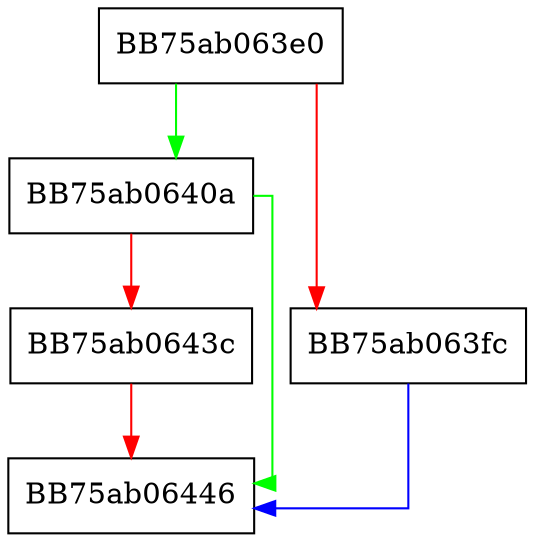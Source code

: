 digraph GetMachineGuid {
  node [shape="box"];
  graph [splines=ortho];
  BB75ab063e0 -> BB75ab0640a [color="green"];
  BB75ab063e0 -> BB75ab063fc [color="red"];
  BB75ab063fc -> BB75ab06446 [color="blue"];
  BB75ab0640a -> BB75ab06446 [color="green"];
  BB75ab0640a -> BB75ab0643c [color="red"];
  BB75ab0643c -> BB75ab06446 [color="red"];
}